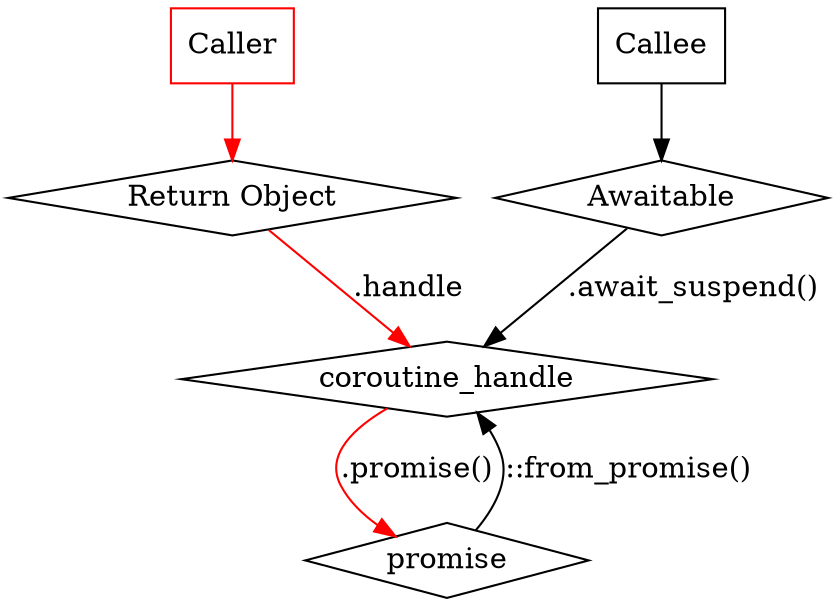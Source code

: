 digraph D {
  graph [ dpi = 300 ]; 

  main [shape=box, label="Caller", color="red"]
  f1 [shape=box, label="Callee"]
  ret [shape=diamond, label="Return Object"]
  p [shape=diamond label="promise"]
  handle [shape=diamond label="coroutine_handle"]
  awaitable [shape=diamond label="Awaitable"]

  main -> ret [color="red"]
  f1 -> awaitable
  p -> handle [label = "::from_promise()"]
  handle -> p [label = ".promise()", color="red"]
  ret -> handle [label = ".handle", color="red"]
  awaitable -> handle [label = ".await_suspend()"]
}
